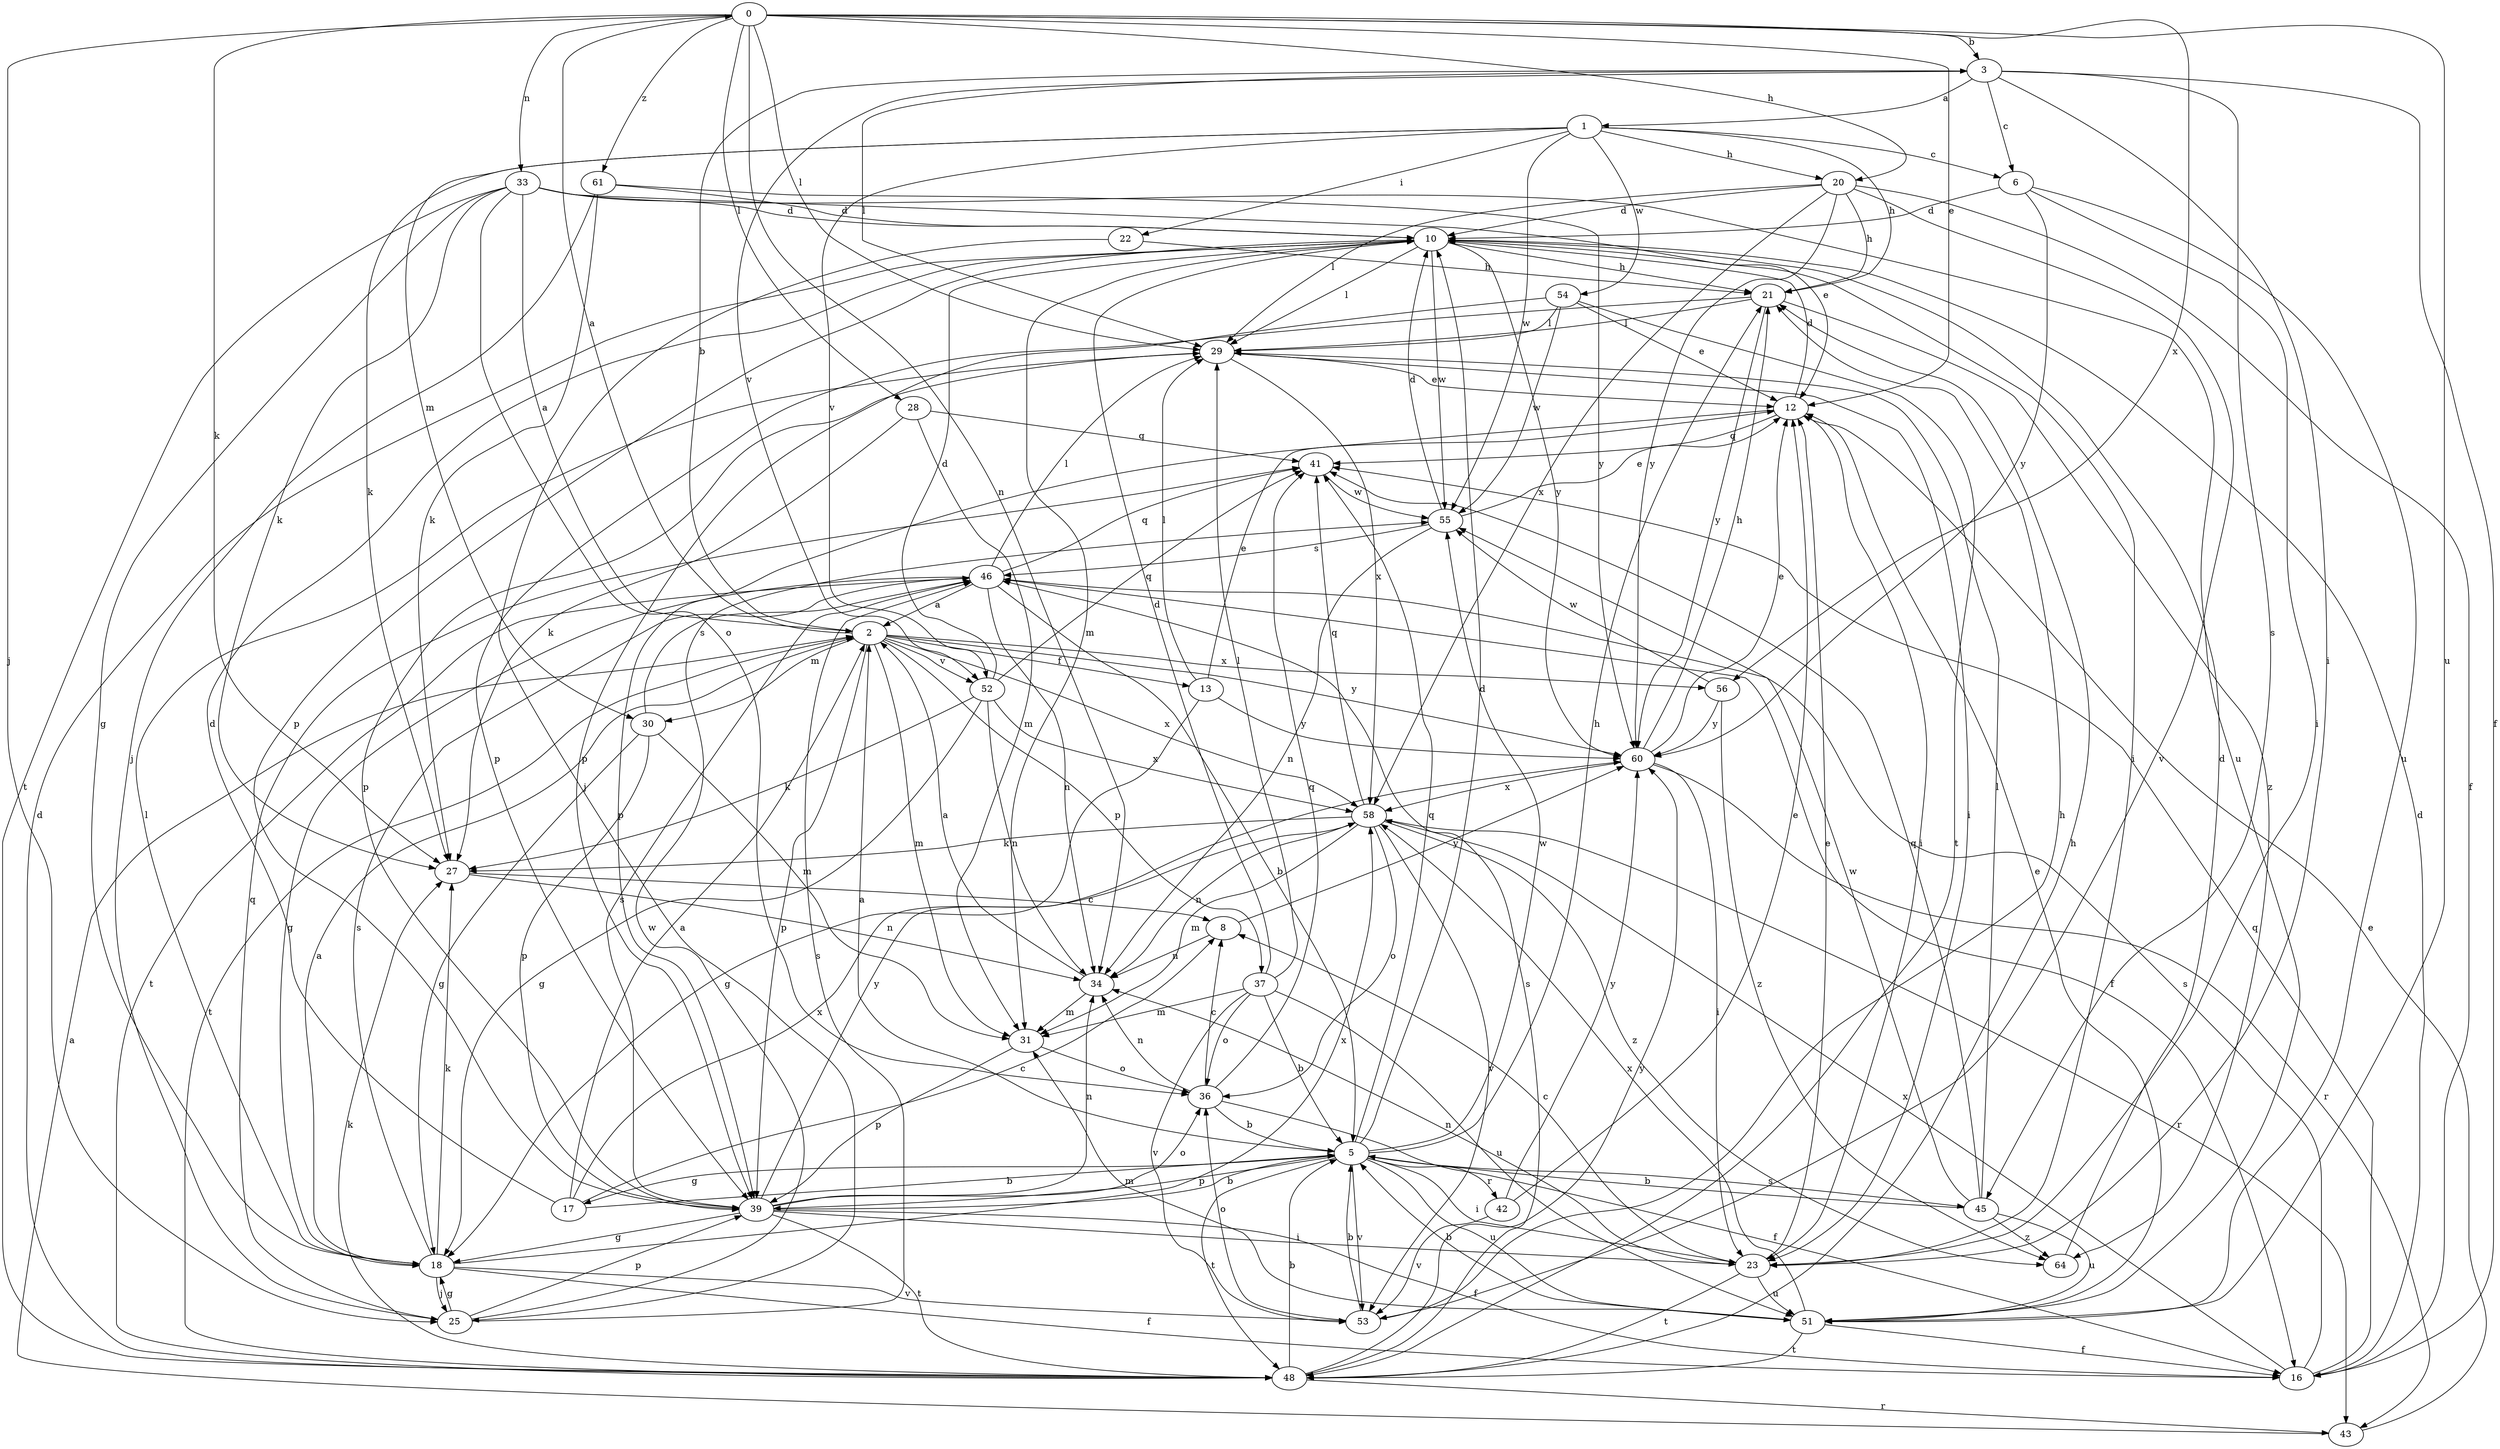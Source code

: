 strict digraph  {
0;
1;
2;
3;
5;
6;
8;
10;
12;
13;
16;
17;
18;
20;
21;
22;
23;
25;
27;
28;
29;
30;
31;
33;
34;
36;
37;
39;
41;
42;
43;
45;
46;
48;
51;
52;
53;
54;
55;
56;
58;
60;
61;
64;
0 -> 3  [label=b];
0 -> 12  [label=e];
0 -> 20  [label=h];
0 -> 25  [label=j];
0 -> 27  [label=k];
0 -> 28  [label=l];
0 -> 29  [label=l];
0 -> 33  [label=n];
0 -> 34  [label=n];
0 -> 51  [label=u];
0 -> 56  [label=x];
0 -> 61  [label=z];
1 -> 6  [label=c];
1 -> 20  [label=h];
1 -> 21  [label=h];
1 -> 22  [label=i];
1 -> 27  [label=k];
1 -> 30  [label=m];
1 -> 52  [label=v];
1 -> 54  [label=w];
1 -> 55  [label=w];
2 -> 0  [label=a];
2 -> 3  [label=b];
2 -> 13  [label=f];
2 -> 30  [label=m];
2 -> 31  [label=m];
2 -> 37  [label=p];
2 -> 39  [label=p];
2 -> 48  [label=t];
2 -> 52  [label=v];
2 -> 56  [label=x];
2 -> 58  [label=x];
2 -> 60  [label=y];
3 -> 1  [label=a];
3 -> 6  [label=c];
3 -> 16  [label=f];
3 -> 23  [label=i];
3 -> 29  [label=l];
3 -> 45  [label=s];
3 -> 52  [label=v];
5 -> 2  [label=a];
5 -> 10  [label=d];
5 -> 17  [label=g];
5 -> 21  [label=h];
5 -> 23  [label=i];
5 -> 39  [label=p];
5 -> 41  [label=q];
5 -> 42  [label=r];
5 -> 45  [label=s];
5 -> 48  [label=t];
5 -> 51  [label=u];
5 -> 53  [label=v];
5 -> 55  [label=w];
6 -> 10  [label=d];
6 -> 23  [label=i];
6 -> 51  [label=u];
6 -> 60  [label=y];
8 -> 34  [label=n];
8 -> 60  [label=y];
10 -> 21  [label=h];
10 -> 23  [label=i];
10 -> 29  [label=l];
10 -> 31  [label=m];
10 -> 39  [label=p];
10 -> 55  [label=w];
10 -> 60  [label=y];
12 -> 10  [label=d];
12 -> 23  [label=i];
12 -> 39  [label=p];
12 -> 41  [label=q];
13 -> 12  [label=e];
13 -> 18  [label=g];
13 -> 29  [label=l];
13 -> 60  [label=y];
16 -> 10  [label=d];
16 -> 41  [label=q];
16 -> 46  [label=s];
16 -> 58  [label=x];
17 -> 2  [label=a];
17 -> 5  [label=b];
17 -> 8  [label=c];
17 -> 10  [label=d];
17 -> 58  [label=x];
18 -> 2  [label=a];
18 -> 16  [label=f];
18 -> 25  [label=j];
18 -> 27  [label=k];
18 -> 29  [label=l];
18 -> 46  [label=s];
18 -> 53  [label=v];
18 -> 58  [label=x];
20 -> 10  [label=d];
20 -> 16  [label=f];
20 -> 21  [label=h];
20 -> 29  [label=l];
20 -> 53  [label=v];
20 -> 58  [label=x];
20 -> 60  [label=y];
21 -> 29  [label=l];
21 -> 39  [label=p];
21 -> 60  [label=y];
21 -> 64  [label=z];
22 -> 21  [label=h];
22 -> 25  [label=j];
23 -> 8  [label=c];
23 -> 12  [label=e];
23 -> 34  [label=n];
23 -> 48  [label=t];
23 -> 51  [label=u];
25 -> 18  [label=g];
25 -> 39  [label=p];
25 -> 41  [label=q];
25 -> 46  [label=s];
25 -> 55  [label=w];
27 -> 8  [label=c];
27 -> 34  [label=n];
28 -> 27  [label=k];
28 -> 31  [label=m];
28 -> 41  [label=q];
29 -> 12  [label=e];
29 -> 23  [label=i];
29 -> 39  [label=p];
29 -> 58  [label=x];
30 -> 18  [label=g];
30 -> 31  [label=m];
30 -> 39  [label=p];
30 -> 46  [label=s];
31 -> 36  [label=o];
31 -> 39  [label=p];
33 -> 2  [label=a];
33 -> 10  [label=d];
33 -> 12  [label=e];
33 -> 18  [label=g];
33 -> 27  [label=k];
33 -> 36  [label=o];
33 -> 48  [label=t];
33 -> 51  [label=u];
34 -> 2  [label=a];
34 -> 31  [label=m];
36 -> 5  [label=b];
36 -> 8  [label=c];
36 -> 16  [label=f];
36 -> 34  [label=n];
36 -> 41  [label=q];
37 -> 5  [label=b];
37 -> 10  [label=d];
37 -> 29  [label=l];
37 -> 31  [label=m];
37 -> 36  [label=o];
37 -> 51  [label=u];
37 -> 53  [label=v];
39 -> 5  [label=b];
39 -> 16  [label=f];
39 -> 18  [label=g];
39 -> 23  [label=i];
39 -> 34  [label=n];
39 -> 36  [label=o];
39 -> 46  [label=s];
39 -> 48  [label=t];
39 -> 60  [label=y];
41 -> 55  [label=w];
42 -> 12  [label=e];
42 -> 53  [label=v];
42 -> 60  [label=y];
43 -> 2  [label=a];
43 -> 12  [label=e];
45 -> 5  [label=b];
45 -> 29  [label=l];
45 -> 41  [label=q];
45 -> 51  [label=u];
45 -> 55  [label=w];
45 -> 64  [label=z];
46 -> 2  [label=a];
46 -> 5  [label=b];
46 -> 16  [label=f];
46 -> 18  [label=g];
46 -> 29  [label=l];
46 -> 34  [label=n];
46 -> 41  [label=q];
46 -> 48  [label=t];
48 -> 5  [label=b];
48 -> 10  [label=d];
48 -> 21  [label=h];
48 -> 27  [label=k];
48 -> 43  [label=r];
48 -> 46  [label=s];
48 -> 60  [label=y];
51 -> 5  [label=b];
51 -> 12  [label=e];
51 -> 16  [label=f];
51 -> 31  [label=m];
51 -> 48  [label=t];
51 -> 58  [label=x];
52 -> 10  [label=d];
52 -> 18  [label=g];
52 -> 27  [label=k];
52 -> 34  [label=n];
52 -> 41  [label=q];
52 -> 58  [label=x];
53 -> 5  [label=b];
53 -> 21  [label=h];
53 -> 36  [label=o];
54 -> 12  [label=e];
54 -> 29  [label=l];
54 -> 39  [label=p];
54 -> 48  [label=t];
54 -> 55  [label=w];
55 -> 10  [label=d];
55 -> 12  [label=e];
55 -> 34  [label=n];
55 -> 46  [label=s];
56 -> 55  [label=w];
56 -> 60  [label=y];
56 -> 64  [label=z];
58 -> 27  [label=k];
58 -> 31  [label=m];
58 -> 34  [label=n];
58 -> 36  [label=o];
58 -> 41  [label=q];
58 -> 43  [label=r];
58 -> 53  [label=v];
58 -> 64  [label=z];
60 -> 12  [label=e];
60 -> 21  [label=h];
60 -> 23  [label=i];
60 -> 43  [label=r];
60 -> 58  [label=x];
61 -> 10  [label=d];
61 -> 25  [label=j];
61 -> 27  [label=k];
61 -> 60  [label=y];
64 -> 10  [label=d];
}
